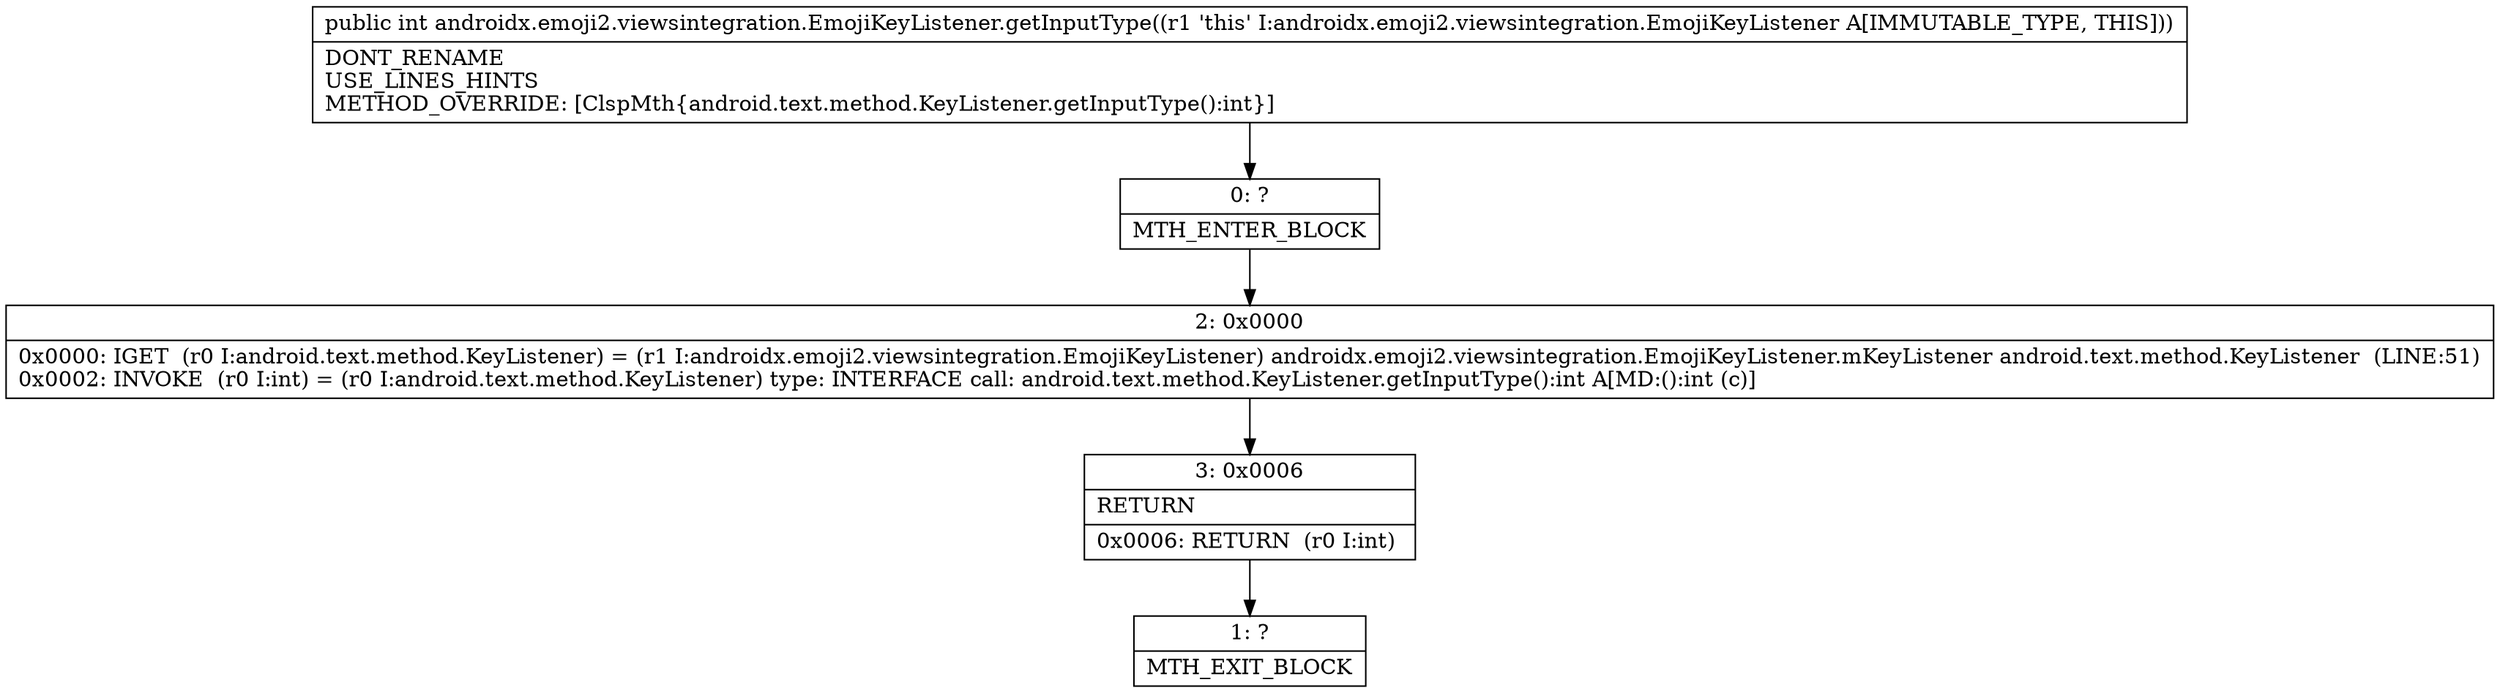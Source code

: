 digraph "CFG forandroidx.emoji2.viewsintegration.EmojiKeyListener.getInputType()I" {
Node_0 [shape=record,label="{0\:\ ?|MTH_ENTER_BLOCK\l}"];
Node_2 [shape=record,label="{2\:\ 0x0000|0x0000: IGET  (r0 I:android.text.method.KeyListener) = (r1 I:androidx.emoji2.viewsintegration.EmojiKeyListener) androidx.emoji2.viewsintegration.EmojiKeyListener.mKeyListener android.text.method.KeyListener  (LINE:51)\l0x0002: INVOKE  (r0 I:int) = (r0 I:android.text.method.KeyListener) type: INTERFACE call: android.text.method.KeyListener.getInputType():int A[MD:():int (c)]\l}"];
Node_3 [shape=record,label="{3\:\ 0x0006|RETURN\l|0x0006: RETURN  (r0 I:int) \l}"];
Node_1 [shape=record,label="{1\:\ ?|MTH_EXIT_BLOCK\l}"];
MethodNode[shape=record,label="{public int androidx.emoji2.viewsintegration.EmojiKeyListener.getInputType((r1 'this' I:androidx.emoji2.viewsintegration.EmojiKeyListener A[IMMUTABLE_TYPE, THIS]))  | DONT_RENAME\lUSE_LINES_HINTS\lMETHOD_OVERRIDE: [ClspMth\{android.text.method.KeyListener.getInputType():int\}]\l}"];
MethodNode -> Node_0;Node_0 -> Node_2;
Node_2 -> Node_3;
Node_3 -> Node_1;
}


